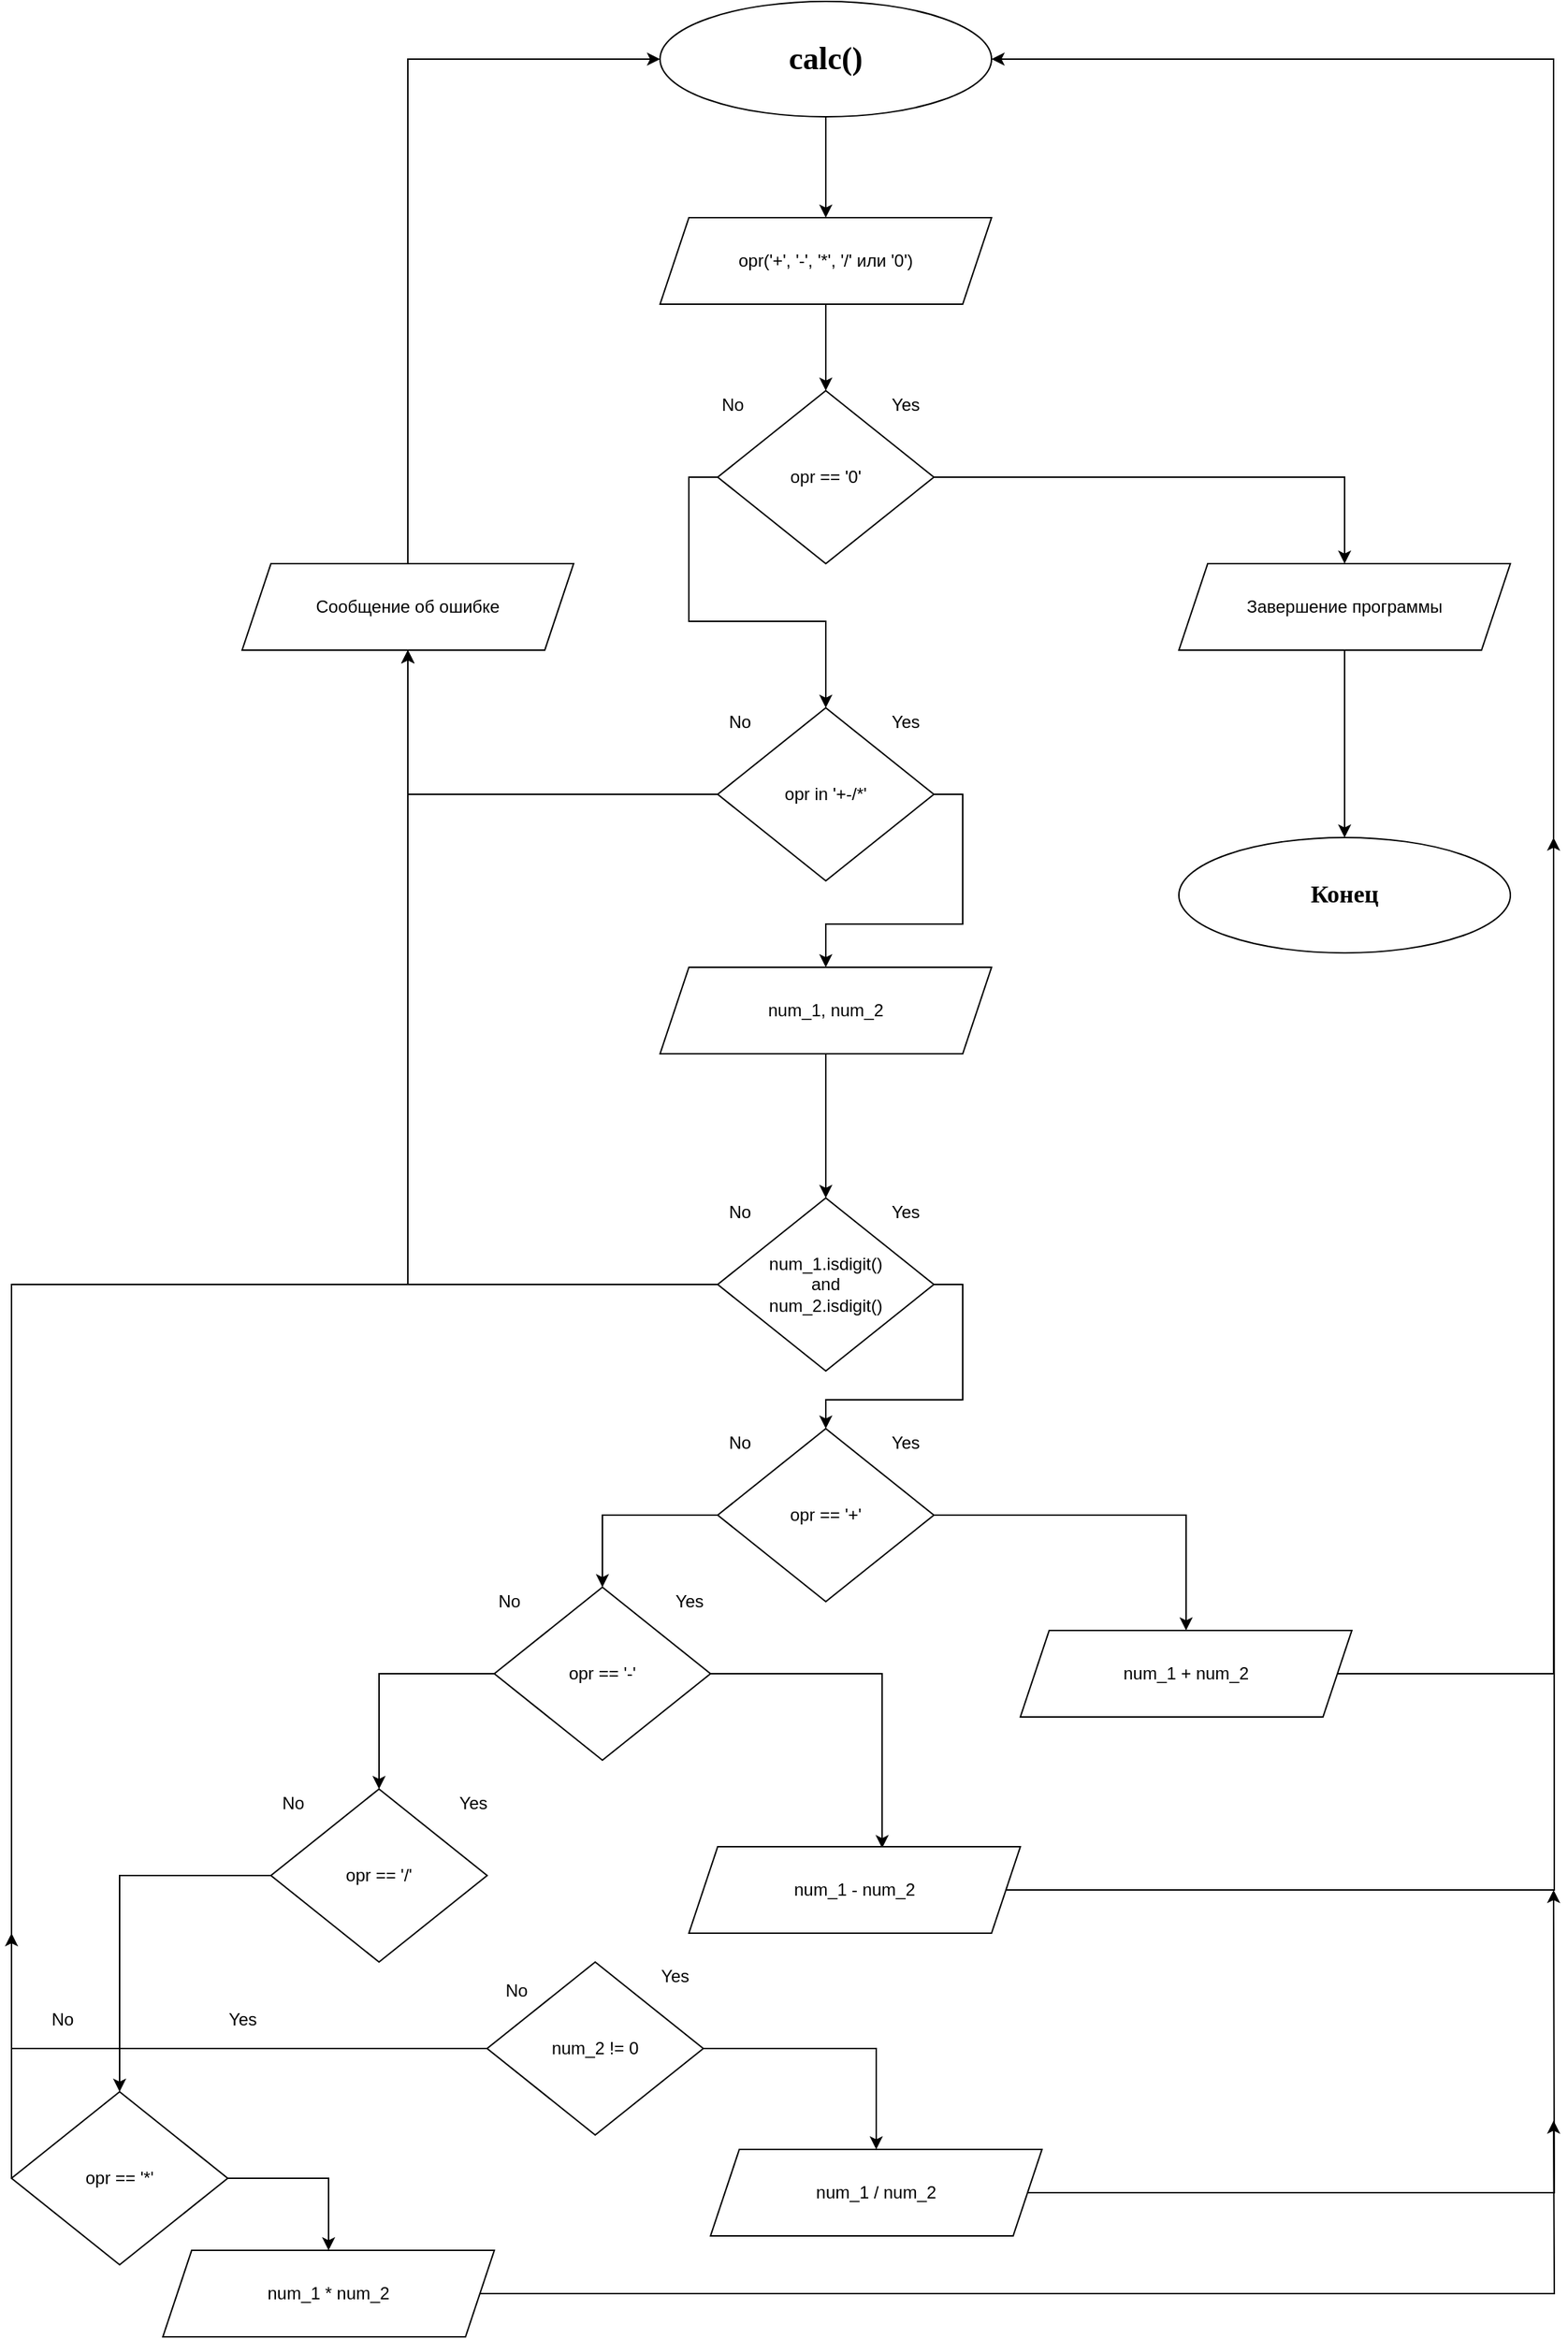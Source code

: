 <mxfile version="14.5.1" type="device"><diagram name="Page-1" id="74e2e168-ea6b-b213-b513-2b3c1d86103e"><mxGraphModel dx="1560" dy="853" grid="1" gridSize="10" guides="1" tooltips="1" connect="1" arrows="1" fold="1" page="1" pageScale="1" pageWidth="1100" pageHeight="850" background="#ffffff" math="0" shadow="0"><root><mxCell id="0"/><mxCell id="1" parent="0"/><mxCell id="2xt-snwZHOIb5uuHjAL--4" value="" style="edgeStyle=orthogonalEdgeStyle;rounded=0;orthogonalLoop=1;jettySize=auto;html=1;" edge="1" parent="1" source="2xt-snwZHOIb5uuHjAL--1" target="2xt-snwZHOIb5uuHjAL--2"><mxGeometry relative="1" as="geometry"/></mxCell><mxCell id="2xt-snwZHOIb5uuHjAL--1" value="&lt;font face=&quot;Times New Roman&quot; style=&quot;font-size: 22px&quot;&gt;&lt;b&gt;calc()&lt;/b&gt;&lt;/font&gt;" style="ellipse;whiteSpace=wrap;html=1;" vertex="1" parent="1"><mxGeometry x="-170" y="50" width="230" height="80" as="geometry"/></mxCell><mxCell id="2xt-snwZHOIb5uuHjAL--5" value="" style="edgeStyle=orthogonalEdgeStyle;rounded=0;orthogonalLoop=1;jettySize=auto;html=1;" edge="1" parent="1" source="2xt-snwZHOIb5uuHjAL--2" target="2xt-snwZHOIb5uuHjAL--3"><mxGeometry relative="1" as="geometry"/></mxCell><mxCell id="2xt-snwZHOIb5uuHjAL--2" value="opr('+', '-', '*', '/' или '0')" style="shape=parallelogram;perimeter=parallelogramPerimeter;whiteSpace=wrap;html=1;fixedSize=1;" vertex="1" parent="1"><mxGeometry x="-170" y="200" width="230" height="60" as="geometry"/></mxCell><mxCell id="2xt-snwZHOIb5uuHjAL--16" style="edgeStyle=orthogonalEdgeStyle;rounded=0;orthogonalLoop=1;jettySize=auto;html=1;exitX=0;exitY=0.5;exitDx=0;exitDy=0;" edge="1" parent="1" source="2xt-snwZHOIb5uuHjAL--3" target="2xt-snwZHOIb5uuHjAL--10"><mxGeometry relative="1" as="geometry"><Array as="points"><mxPoint x="-150" y="380"/><mxPoint x="-150" y="480"/><mxPoint x="-55" y="480"/></Array></mxGeometry></mxCell><mxCell id="2xt-snwZHOIb5uuHjAL--17" style="edgeStyle=orthogonalEdgeStyle;rounded=0;orthogonalLoop=1;jettySize=auto;html=1;entryX=0.5;entryY=0;entryDx=0;entryDy=0;" edge="1" parent="1" source="2xt-snwZHOIb5uuHjAL--3" target="2xt-snwZHOIb5uuHjAL--9"><mxGeometry relative="1" as="geometry"/></mxCell><mxCell id="2xt-snwZHOIb5uuHjAL--3" value="opr == '0'" style="rhombus;whiteSpace=wrap;html=1;" vertex="1" parent="1"><mxGeometry x="-130" y="320" width="150" height="120" as="geometry"/></mxCell><mxCell id="2xt-snwZHOIb5uuHjAL--6" value="Yes" style="text;html=1;align=center;verticalAlign=middle;resizable=0;points=[];autosize=1;" vertex="1" parent="1"><mxGeometry x="-20" y="320" width="40" height="20" as="geometry"/></mxCell><mxCell id="2xt-snwZHOIb5uuHjAL--7" value="No" style="text;html=1;align=center;verticalAlign=middle;resizable=0;points=[];autosize=1;" vertex="1" parent="1"><mxGeometry x="-130" y="540" width="30" height="20" as="geometry"/></mxCell><mxCell id="2xt-snwZHOIb5uuHjAL--59" style="edgeStyle=orthogonalEdgeStyle;rounded=0;orthogonalLoop=1;jettySize=auto;html=1;entryX=0.5;entryY=0;entryDx=0;entryDy=0;" edge="1" parent="1" source="2xt-snwZHOIb5uuHjAL--9" target="2xt-snwZHOIb5uuHjAL--58"><mxGeometry relative="1" as="geometry"/></mxCell><mxCell id="2xt-snwZHOIb5uuHjAL--9" value="Завершение программы" style="shape=parallelogram;perimeter=parallelogramPerimeter;whiteSpace=wrap;html=1;fixedSize=1;" vertex="1" parent="1"><mxGeometry x="190" y="440" width="230" height="60" as="geometry"/></mxCell><mxCell id="2xt-snwZHOIb5uuHjAL--18" style="edgeStyle=orthogonalEdgeStyle;rounded=0;orthogonalLoop=1;jettySize=auto;html=1;entryX=0.5;entryY=1;entryDx=0;entryDy=0;" edge="1" parent="1" source="2xt-snwZHOIb5uuHjAL--10" target="2xt-snwZHOIb5uuHjAL--14"><mxGeometry relative="1" as="geometry"/></mxCell><mxCell id="2xt-snwZHOIb5uuHjAL--22" value="" style="edgeStyle=orthogonalEdgeStyle;rounded=0;orthogonalLoop=1;jettySize=auto;html=1;exitX=1;exitY=0.5;exitDx=0;exitDy=0;" edge="1" parent="1" source="2xt-snwZHOIb5uuHjAL--10" target="2xt-snwZHOIb5uuHjAL--20"><mxGeometry relative="1" as="geometry"/></mxCell><mxCell id="2xt-snwZHOIb5uuHjAL--10" value="opr in '+-/*'" style="rhombus;whiteSpace=wrap;html=1;" vertex="1" parent="1"><mxGeometry x="-130" y="540" width="150" height="120" as="geometry"/></mxCell><mxCell id="2xt-snwZHOIb5uuHjAL--11" value="Yes" style="text;html=1;align=center;verticalAlign=middle;resizable=0;points=[];autosize=1;" vertex="1" parent="1"><mxGeometry x="-20" y="540" width="40" height="20" as="geometry"/></mxCell><mxCell id="2xt-snwZHOIb5uuHjAL--19" style="edgeStyle=orthogonalEdgeStyle;rounded=0;orthogonalLoop=1;jettySize=auto;html=1;entryX=0;entryY=0.5;entryDx=0;entryDy=0;" edge="1" parent="1" source="2xt-snwZHOIb5uuHjAL--14" target="2xt-snwZHOIb5uuHjAL--1"><mxGeometry relative="1" as="geometry"><Array as="points"><mxPoint x="-345" y="90"/></Array></mxGeometry></mxCell><mxCell id="2xt-snwZHOIb5uuHjAL--14" value="Cообщение об ошибке" style="shape=parallelogram;perimeter=parallelogramPerimeter;whiteSpace=wrap;html=1;fixedSize=1;" vertex="1" parent="1"><mxGeometry x="-460" y="440" width="230" height="60" as="geometry"/></mxCell><mxCell id="2xt-snwZHOIb5uuHjAL--15" value="No" style="text;html=1;align=center;verticalAlign=middle;resizable=0;points=[];autosize=1;" vertex="1" parent="1"><mxGeometry x="-135" y="320" width="30" height="20" as="geometry"/></mxCell><mxCell id="2xt-snwZHOIb5uuHjAL--25" style="edgeStyle=orthogonalEdgeStyle;rounded=0;orthogonalLoop=1;jettySize=auto;html=1;" edge="1" parent="1" source="2xt-snwZHOIb5uuHjAL--20" target="2xt-snwZHOIb5uuHjAL--21"><mxGeometry relative="1" as="geometry"/></mxCell><mxCell id="2xt-snwZHOIb5uuHjAL--20" value="num_1, num_2" style="shape=parallelogram;perimeter=parallelogramPerimeter;whiteSpace=wrap;html=1;fixedSize=1;" vertex="1" parent="1"><mxGeometry x="-170" y="720" width="230" height="60" as="geometry"/></mxCell><mxCell id="2xt-snwZHOIb5uuHjAL--27" style="edgeStyle=orthogonalEdgeStyle;rounded=0;orthogonalLoop=1;jettySize=auto;html=1;entryX=0.5;entryY=1;entryDx=0;entryDy=0;" edge="1" parent="1" source="2xt-snwZHOIb5uuHjAL--21" target="2xt-snwZHOIb5uuHjAL--14"><mxGeometry relative="1" as="geometry"/></mxCell><mxCell id="2xt-snwZHOIb5uuHjAL--32" style="edgeStyle=orthogonalEdgeStyle;rounded=0;orthogonalLoop=1;jettySize=auto;html=1;exitX=1;exitY=0.5;exitDx=0;exitDy=0;" edge="1" parent="1" source="2xt-snwZHOIb5uuHjAL--21" target="2xt-snwZHOIb5uuHjAL--28"><mxGeometry relative="1" as="geometry"/></mxCell><mxCell id="2xt-snwZHOIb5uuHjAL--21" value="num_1.isdigit() &lt;br&gt;and&lt;br&gt;num_2.isdigit()" style="rhombus;whiteSpace=wrap;html=1;" vertex="1" parent="1"><mxGeometry x="-130" y="880" width="150" height="120" as="geometry"/></mxCell><mxCell id="2xt-snwZHOIb5uuHjAL--23" value="Yes" style="text;html=1;align=center;verticalAlign=middle;resizable=0;points=[];autosize=1;" vertex="1" parent="1"><mxGeometry x="-20" y="880" width="40" height="20" as="geometry"/></mxCell><mxCell id="2xt-snwZHOIb5uuHjAL--24" value="No" style="text;html=1;align=center;verticalAlign=middle;resizable=0;points=[];autosize=1;" vertex="1" parent="1"><mxGeometry x="-130" y="880" width="30" height="20" as="geometry"/></mxCell><mxCell id="2xt-snwZHOIb5uuHjAL--34" style="edgeStyle=orthogonalEdgeStyle;rounded=0;orthogonalLoop=1;jettySize=auto;html=1;" edge="1" parent="1" source="2xt-snwZHOIb5uuHjAL--28" target="2xt-snwZHOIb5uuHjAL--33"><mxGeometry relative="1" as="geometry"/></mxCell><mxCell id="2xt-snwZHOIb5uuHjAL--42" style="edgeStyle=orthogonalEdgeStyle;rounded=0;orthogonalLoop=1;jettySize=auto;html=1;entryX=0.5;entryY=0;entryDx=0;entryDy=0;" edge="1" parent="1" source="2xt-snwZHOIb5uuHjAL--28" target="2xt-snwZHOIb5uuHjAL--36"><mxGeometry relative="1" as="geometry"/></mxCell><mxCell id="2xt-snwZHOIb5uuHjAL--28" value="opr == '+'" style="rhombus;whiteSpace=wrap;html=1;" vertex="1" parent="1"><mxGeometry x="-130" y="1040" width="150" height="120" as="geometry"/></mxCell><mxCell id="2xt-snwZHOIb5uuHjAL--29" value="Yes" style="text;html=1;align=center;verticalAlign=middle;resizable=0;points=[];autosize=1;" vertex="1" parent="1"><mxGeometry x="-20" y="1040" width="40" height="20" as="geometry"/></mxCell><mxCell id="2xt-snwZHOIb5uuHjAL--30" value="No" style="text;html=1;align=center;verticalAlign=middle;resizable=0;points=[];autosize=1;" vertex="1" parent="1"><mxGeometry x="-130" y="1040" width="30" height="20" as="geometry"/></mxCell><mxCell id="2xt-snwZHOIb5uuHjAL--35" style="edgeStyle=orthogonalEdgeStyle;rounded=0;orthogonalLoop=1;jettySize=auto;html=1;entryX=1;entryY=0.5;entryDx=0;entryDy=0;" edge="1" parent="1" source="2xt-snwZHOIb5uuHjAL--33" target="2xt-snwZHOIb5uuHjAL--1"><mxGeometry relative="1" as="geometry"><Array as="points"><mxPoint x="450" y="1210"/><mxPoint x="450" y="90"/></Array></mxGeometry></mxCell><mxCell id="2xt-snwZHOIb5uuHjAL--33" value="num_1 + num_2" style="shape=parallelogram;perimeter=parallelogramPerimeter;whiteSpace=wrap;html=1;fixedSize=1;" vertex="1" parent="1"><mxGeometry x="80" y="1180" width="230" height="60" as="geometry"/></mxCell><mxCell id="2xt-snwZHOIb5uuHjAL--49" style="edgeStyle=orthogonalEdgeStyle;rounded=0;orthogonalLoop=1;jettySize=auto;html=1;entryX=0.583;entryY=0.017;entryDx=0;entryDy=0;entryPerimeter=0;" edge="1" parent="1" source="2xt-snwZHOIb5uuHjAL--36" target="2xt-snwZHOIb5uuHjAL--37"><mxGeometry relative="1" as="geometry"><Array as="points"><mxPoint x="-16" y="1210"/></Array></mxGeometry></mxCell><mxCell id="2xt-snwZHOIb5uuHjAL--50" style="edgeStyle=orthogonalEdgeStyle;rounded=0;orthogonalLoop=1;jettySize=auto;html=1;entryX=0.5;entryY=0;entryDx=0;entryDy=0;" edge="1" parent="1" source="2xt-snwZHOIb5uuHjAL--36" target="2xt-snwZHOIb5uuHjAL--39"><mxGeometry relative="1" as="geometry"/></mxCell><mxCell id="2xt-snwZHOIb5uuHjAL--36" value="opr == '-'" style="rhombus;whiteSpace=wrap;html=1;" vertex="1" parent="1"><mxGeometry x="-285" y="1150" width="150" height="120" as="geometry"/></mxCell><mxCell id="2xt-snwZHOIb5uuHjAL--55" style="edgeStyle=orthogonalEdgeStyle;rounded=0;orthogonalLoop=1;jettySize=auto;html=1;" edge="1" parent="1" source="2xt-snwZHOIb5uuHjAL--37"><mxGeometry relative="1" as="geometry"><mxPoint x="450" y="630" as="targetPoint"/></mxGeometry></mxCell><mxCell id="2xt-snwZHOIb5uuHjAL--37" value="num_1 - num_2" style="shape=parallelogram;perimeter=parallelogramPerimeter;whiteSpace=wrap;html=1;fixedSize=1;" vertex="1" parent="1"><mxGeometry x="-150" y="1330" width="230" height="60" as="geometry"/></mxCell><mxCell id="2xt-snwZHOIb5uuHjAL--53" style="edgeStyle=orthogonalEdgeStyle;rounded=0;orthogonalLoop=1;jettySize=auto;html=1;entryX=0.5;entryY=0;entryDx=0;entryDy=0;" edge="1" parent="1" source="2xt-snwZHOIb5uuHjAL--38" target="2xt-snwZHOIb5uuHjAL--40"><mxGeometry relative="1" as="geometry"><Array as="points"><mxPoint x="-400" y="1560"/></Array></mxGeometry></mxCell><mxCell id="2xt-snwZHOIb5uuHjAL--54" style="edgeStyle=orthogonalEdgeStyle;rounded=0;orthogonalLoop=1;jettySize=auto;html=1;entryX=0.5;entryY=1;entryDx=0;entryDy=0;exitX=0;exitY=0.5;exitDx=0;exitDy=0;" edge="1" parent="1" source="2xt-snwZHOIb5uuHjAL--38" target="2xt-snwZHOIb5uuHjAL--14"><mxGeometry relative="1" as="geometry"><Array as="points"><mxPoint x="-620" y="940"/><mxPoint x="-345" y="940"/></Array></mxGeometry></mxCell><mxCell id="2xt-snwZHOIb5uuHjAL--38" value="opr == '*'" style="rhombus;whiteSpace=wrap;html=1;" vertex="1" parent="1"><mxGeometry x="-620" y="1500" width="150" height="120" as="geometry"/></mxCell><mxCell id="2xt-snwZHOIb5uuHjAL--52" style="edgeStyle=orthogonalEdgeStyle;rounded=0;orthogonalLoop=1;jettySize=auto;html=1;" edge="1" parent="1" source="2xt-snwZHOIb5uuHjAL--39" target="2xt-snwZHOIb5uuHjAL--38"><mxGeometry relative="1" as="geometry"/></mxCell><mxCell id="2xt-snwZHOIb5uuHjAL--39" value="opr == '/'" style="rhombus;whiteSpace=wrap;html=1;" vertex="1" parent="1"><mxGeometry x="-440" y="1290" width="150" height="120" as="geometry"/></mxCell><mxCell id="2xt-snwZHOIb5uuHjAL--60" style="edgeStyle=orthogonalEdgeStyle;rounded=0;orthogonalLoop=1;jettySize=auto;html=1;" edge="1" parent="1" source="2xt-snwZHOIb5uuHjAL--40"><mxGeometry relative="1" as="geometry"><mxPoint x="450" y="1520" as="targetPoint"/></mxGeometry></mxCell><mxCell id="2xt-snwZHOIb5uuHjAL--40" value="num_1 * num_2" style="shape=parallelogram;perimeter=parallelogramPerimeter;whiteSpace=wrap;html=1;fixedSize=1;" vertex="1" parent="1"><mxGeometry x="-515" y="1610" width="230" height="60" as="geometry"/></mxCell><mxCell id="2xt-snwZHOIb5uuHjAL--56" style="edgeStyle=orthogonalEdgeStyle;rounded=0;orthogonalLoop=1;jettySize=auto;html=1;" edge="1" parent="1" source="2xt-snwZHOIb5uuHjAL--41"><mxGeometry relative="1" as="geometry"><mxPoint x="450" y="1360" as="targetPoint"/></mxGeometry></mxCell><mxCell id="2xt-snwZHOIb5uuHjAL--41" value="num_1 / num_2" style="shape=parallelogram;perimeter=parallelogramPerimeter;whiteSpace=wrap;html=1;fixedSize=1;" vertex="1" parent="1"><mxGeometry x="-135" y="1540" width="230" height="60" as="geometry"/></mxCell><mxCell id="2xt-snwZHOIb5uuHjAL--43" value="Yes" style="text;html=1;align=center;verticalAlign=middle;resizable=0;points=[];autosize=1;" vertex="1" parent="1"><mxGeometry x="-480" y="1440" width="40" height="20" as="geometry"/></mxCell><mxCell id="2xt-snwZHOIb5uuHjAL--44" value="Yes" style="text;html=1;align=center;verticalAlign=middle;resizable=0;points=[];autosize=1;" vertex="1" parent="1"><mxGeometry x="-320" y="1290" width="40" height="20" as="geometry"/></mxCell><mxCell id="2xt-snwZHOIb5uuHjAL--45" value="Yes" style="text;html=1;align=center;verticalAlign=middle;resizable=0;points=[];autosize=1;" vertex="1" parent="1"><mxGeometry x="-170" y="1150" width="40" height="20" as="geometry"/></mxCell><mxCell id="2xt-snwZHOIb5uuHjAL--46" value="No" style="text;html=1;align=center;verticalAlign=middle;resizable=0;points=[];autosize=1;" vertex="1" parent="1"><mxGeometry x="-600" y="1440" width="30" height="20" as="geometry"/></mxCell><mxCell id="2xt-snwZHOIb5uuHjAL--47" value="No" style="text;html=1;align=center;verticalAlign=middle;resizable=0;points=[];autosize=1;" vertex="1" parent="1"><mxGeometry x="-440" y="1290" width="30" height="20" as="geometry"/></mxCell><mxCell id="2xt-snwZHOIb5uuHjAL--48" value="No" style="text;html=1;align=center;verticalAlign=middle;resizable=0;points=[];autosize=1;" vertex="1" parent="1"><mxGeometry x="-290" y="1150" width="30" height="20" as="geometry"/></mxCell><mxCell id="2xt-snwZHOIb5uuHjAL--58" value="Конец" style="ellipse;whiteSpace=wrap;html=1;fontFamily=Times New Roman;fontStyle=1;fontSize=17;" vertex="1" parent="1"><mxGeometry x="190" y="630" width="230" height="80" as="geometry"/></mxCell><mxCell id="2xt-snwZHOIb5uuHjAL--64" style="edgeStyle=orthogonalEdgeStyle;rounded=0;orthogonalLoop=1;jettySize=auto;html=1;entryX=0.5;entryY=0;entryDx=0;entryDy=0;" edge="1" parent="1" source="2xt-snwZHOIb5uuHjAL--61" target="2xt-snwZHOIb5uuHjAL--41"><mxGeometry relative="1" as="geometry"/></mxCell><mxCell id="2xt-snwZHOIb5uuHjAL--65" style="edgeStyle=orthogonalEdgeStyle;rounded=0;orthogonalLoop=1;jettySize=auto;html=1;" edge="1" parent="1" source="2xt-snwZHOIb5uuHjAL--61"><mxGeometry relative="1" as="geometry"><mxPoint x="-620" y="1390" as="targetPoint"/><Array as="points"><mxPoint x="-620" y="1470"/><mxPoint x="-620" y="1400"/></Array></mxGeometry></mxCell><mxCell id="2xt-snwZHOIb5uuHjAL--61" value="num_2 != 0" style="rhombus;whiteSpace=wrap;html=1;" vertex="1" parent="1"><mxGeometry x="-290" y="1410" width="150" height="120" as="geometry"/></mxCell><mxCell id="2xt-snwZHOIb5uuHjAL--62" value="Yes" style="text;html=1;align=center;verticalAlign=middle;resizable=0;points=[];autosize=1;" vertex="1" parent="1"><mxGeometry x="-180" y="1410" width="40" height="20" as="geometry"/></mxCell><mxCell id="2xt-snwZHOIb5uuHjAL--63" value="No" style="text;html=1;align=center;verticalAlign=middle;resizable=0;points=[];autosize=1;" vertex="1" parent="1"><mxGeometry x="-285" y="1420" width="30" height="20" as="geometry"/></mxCell></root></mxGraphModel></diagram></mxfile>